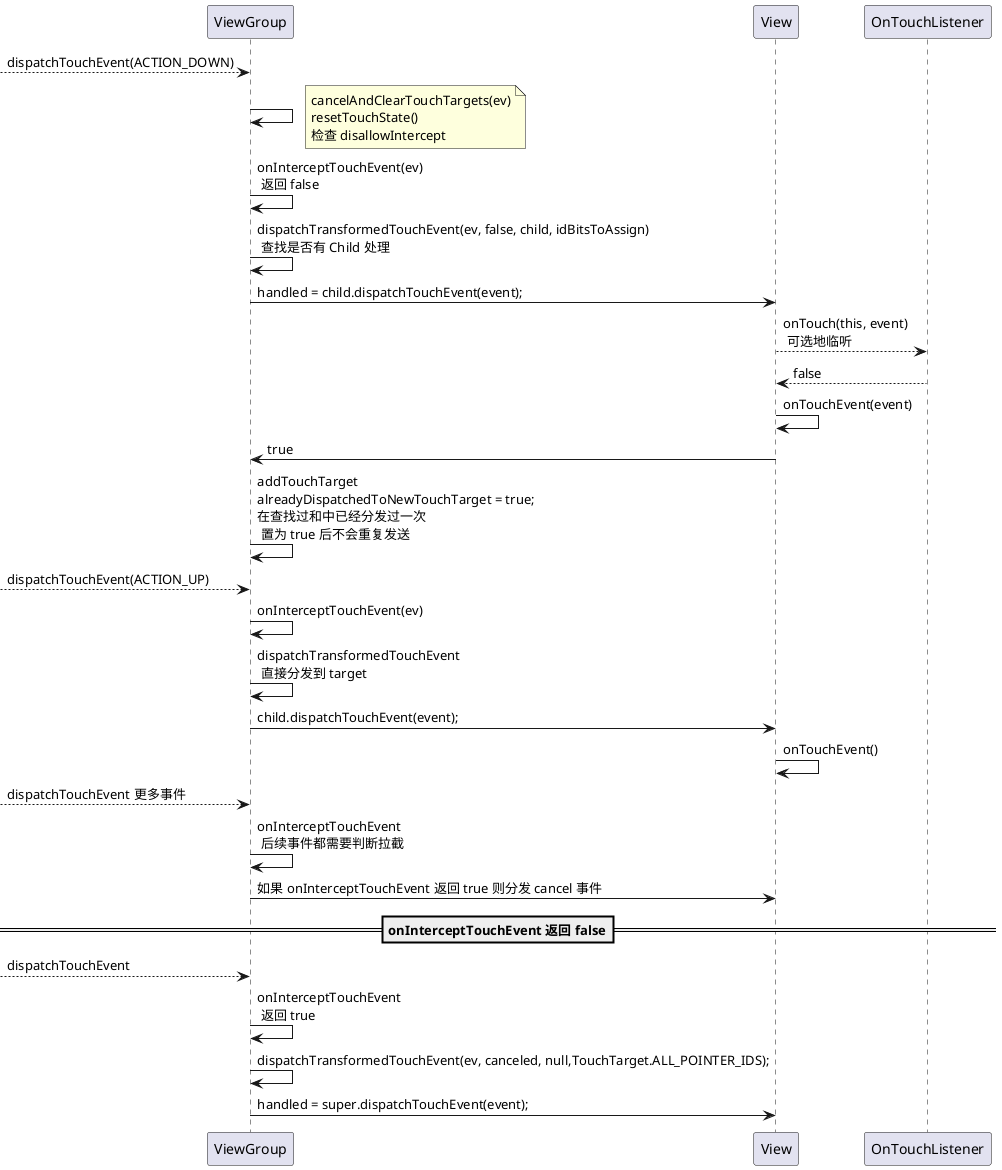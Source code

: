 @startuml
--> ViewGroup:dispatchTouchEvent(ACTION_DOWN)
ViewGroup -> ViewGroup
note right
cancelAndClearTouchTargets(ev)
resetTouchState()
检查 disallowIntercept
end note

ViewGroup -> ViewGroup:onInterceptTouchEvent(ev) \n 返回 false
ViewGroup -> ViewGroup:dispatchTransformedTouchEvent(ev, false, child, idBitsToAssign)\n 查找是否有 Child 处理

ViewGroup -> View: handled = child.dispatchTouchEvent(event);

View --> OnTouchListener:onTouch(this, event) \n 可选地临听
OnTouchListener --> View:false

View -> View : onTouchEvent(event)
View -> ViewGroup : true

ViewGroup -> ViewGroup : addTouchTarget\nalreadyDispatchedToNewTouchTarget = true;\n在查找过和中已经分发过一次\n 置为 true 后不会重复发送

--> ViewGroup : dispatchTouchEvent(ACTION_UP)
ViewGroup -> ViewGroup:onInterceptTouchEvent(ev)
ViewGroup -> ViewGroup:dispatchTransformedTouchEvent \n 直接分发到 target
ViewGroup -> View : child.dispatchTouchEvent(event);
View -> View : onTouchEvent()

--> ViewGroup : dispatchTouchEvent 更多事件
ViewGroup -> ViewGroup : onInterceptTouchEvent \n 后续事件都需要判断拉截

ViewGroup -> View : 如果 onInterceptTouchEvent 返回 true 则分发 cancel 事件

== onInterceptTouchEvent 返回 false==
--> ViewGroup : dispatchTouchEvent
ViewGroup -> ViewGroup:onInterceptTouchEvent\n 返回 true
ViewGroup -> ViewGroup : dispatchTransformedTouchEvent(ev, canceled, null,TouchTarget.ALL_POINTER_IDS);
ViewGroup -> View:handled = super.dispatchTouchEvent(event);
@enduml